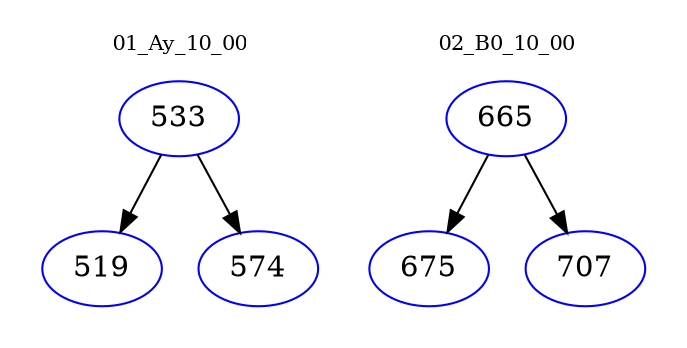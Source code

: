 digraph{
subgraph cluster_0 {
color = white
label = "01_Ay_10_00";
fontsize=10;
T0_533 [label="533", color="blue"]
T0_533 -> T0_519 [color="black"]
T0_519 [label="519", color="blue"]
T0_533 -> T0_574 [color="black"]
T0_574 [label="574", color="blue"]
}
subgraph cluster_1 {
color = white
label = "02_B0_10_00";
fontsize=10;
T1_665 [label="665", color="blue"]
T1_665 -> T1_675 [color="black"]
T1_675 [label="675", color="blue"]
T1_665 -> T1_707 [color="black"]
T1_707 [label="707", color="blue"]
}
}
